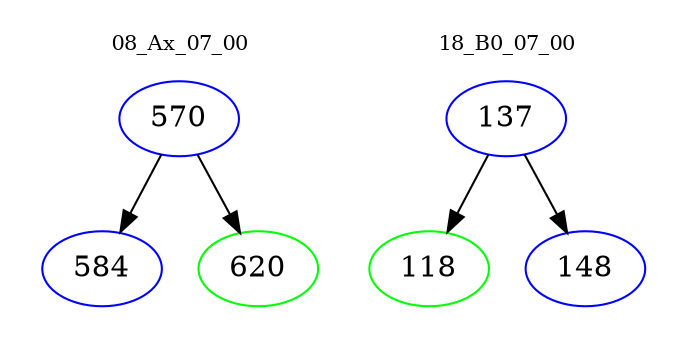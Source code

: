 digraph{
subgraph cluster_0 {
color = white
label = "08_Ax_07_00";
fontsize=10;
T0_570 [label="570", color="blue"]
T0_570 -> T0_584 [color="black"]
T0_584 [label="584", color="blue"]
T0_570 -> T0_620 [color="black"]
T0_620 [label="620", color="green"]
}
subgraph cluster_1 {
color = white
label = "18_B0_07_00";
fontsize=10;
T1_137 [label="137", color="blue"]
T1_137 -> T1_118 [color="black"]
T1_118 [label="118", color="green"]
T1_137 -> T1_148 [color="black"]
T1_148 [label="148", color="blue"]
}
}
